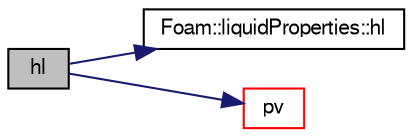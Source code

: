 digraph "hl"
{
  bgcolor="transparent";
  edge [fontname="FreeSans",fontsize="10",labelfontname="FreeSans",labelfontsize="10"];
  node [fontname="FreeSans",fontsize="10",shape=record];
  rankdir="LR";
  Node1077 [label="hl",height=0.2,width=0.4,color="black", fillcolor="grey75", style="filled", fontcolor="black"];
  Node1077 -> Node1078 [color="midnightblue",fontsize="10",style="solid",fontname="FreeSans"];
  Node1078 [label="Foam::liquidProperties::hl",height=0.2,width=0.4,color="black",URL="$a29954.html#ad6dc578c5da8eaae2169eabdb869b649",tooltip="Heat of vapourisation [J/kg]. "];
  Node1077 -> Node1079 [color="midnightblue",fontsize="10",style="solid",fontname="FreeSans"];
  Node1079 [label="pv",height=0.2,width=0.4,color="red",URL="$a29066.html#a55c63e2382747240ac30c97eef35da13",tooltip="Return vapour pressure [Pa]. "];
}
